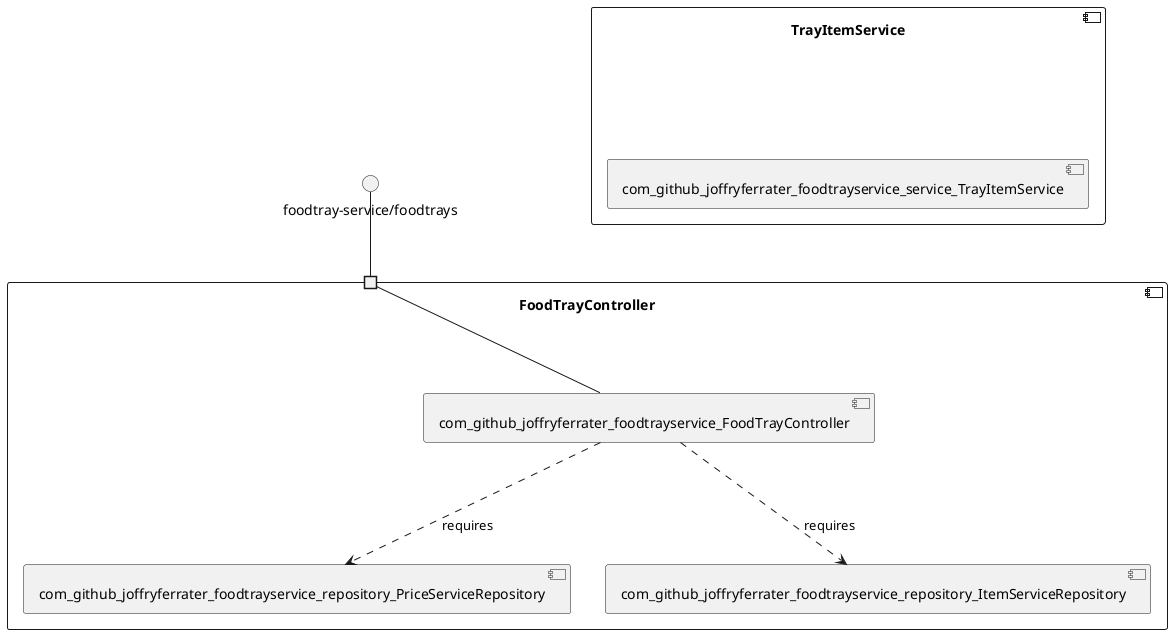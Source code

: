 @startuml
skinparam fixCircleLabelOverlapping true
component "FoodTrayController\n\n\n\n\n\n" {
[com_github_joffryferrater_foodtrayservice_FoodTrayController]
[com_github_joffryferrater_foodtrayservice_repository_PriceServiceRepository]
[com_github_joffryferrater_foodtrayservice_repository_ItemServiceRepository]
portin " " as FoodTrayController.requires.foodtray_service_foodtrays
[com_github_joffryferrater_foodtrayservice_FoodTrayController]..>[com_github_joffryferrater_foodtrayservice_repository_ItemServiceRepository] : requires
[com_github_joffryferrater_foodtrayservice_FoodTrayController]..>[com_github_joffryferrater_foodtrayservice_repository_PriceServiceRepository] : requires
"FoodTrayController.requires.foodtray_service_foodtrays"--[com_github_joffryferrater_foodtrayservice_FoodTrayController]
}
interface "foodtray-service/foodtrays" as interface.foodtray_service_foodtrays
interface.foodtray_service_foodtrays--"FoodTrayController.requires.foodtray_service_foodtrays"
component "TrayItemService\n\n\n\n\n\n" {
[com_github_joffryferrater_foodtrayservice_service_TrayItemService]
}

@enduml
